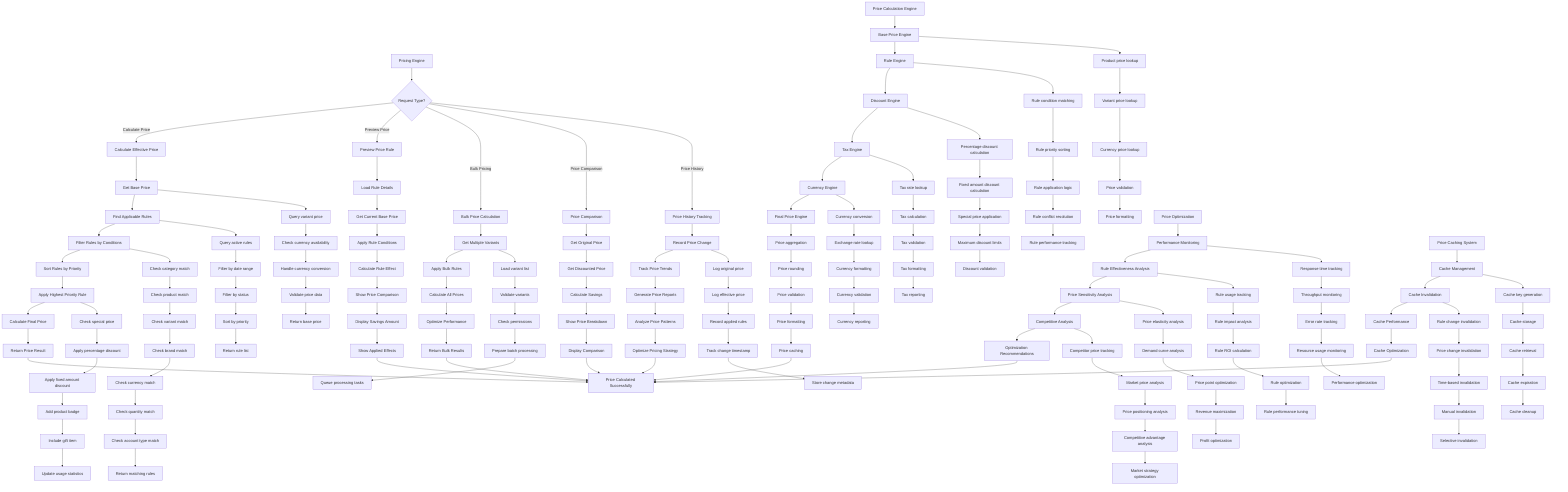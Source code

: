 %% Pricing Engine System
%% View at https://mermaid.live
flowchart TD
  A[Pricing Engine] --> B{Request Type?}
  B -->|Calculate Price| C[Calculate Effective Price]
  B -->|Preview Price| D[Preview Price Rule]
  B -->|Bulk Pricing| E[Bulk Price Calculation]
  B -->|Price Comparison| F[Price Comparison]
  B -->|Price History| G[Price History Tracking]
  
  %% Calculate Effective Price
  C --> C1[Get Base Price]
  C1 --> C2[Find Applicable Rules]
  C2 --> C3[Filter Rules by Conditions]
  C3 --> C4[Sort Rules by Priority]
  C4 --> C5[Apply Highest Priority Rule]
  C5 --> C6[Calculate Final Price]
  C6 --> C7[Return Price Result]
  
  %% Get Base Price
  C1 --> C1A[Query variant price]
  C1A --> C1B[Check currency availability]
  C1B --> C1C[Handle currency conversion]
  C1C --> C1D[Validate price data]
  C1D --> C1E[Return base price]
  
  %% Find Applicable Rules
  C2 --> C2A[Query active rules]
  C2A --> C2B[Filter by date range]
  C2B --> C2C[Filter by status]
  C2C --> C2D[Sort by priority]
  C2D --> C2E[Return rule list]
  
  %% Filter Rules by Conditions
  C3 --> C3A[Check category match]
  C3A --> C3B[Check product match]
  C3B --> C3C[Check variant match]
  C3C --> C3D[Check brand match]
  C3D --> C3E[Check currency match]
  C3E --> C3F[Check quantity match]
  C3F --> C3G[Check account type match]
  C3G --> C3H[Return matching rules]
  
  %% Apply Rule Effects
  C5 --> C5A[Check special price]
  C5A --> C5B[Apply percentage discount]
  C5B --> C5C[Apply fixed amount discount]
  C5C --> C5D[Add product badge]
  C5D --> C5E[Include gift item]
  C5E --> C5F[Update usage statistics]
  
  %% Preview Price Rule
  D --> D1[Load Rule Details]
  D1 --> D2[Get Current Base Price]
  D2 --> D3[Apply Rule Conditions]
  D3 --> D4[Calculate Rule Effect]
  D4 --> D5[Show Price Comparison]
  D5 --> D6[Display Savings Amount]
  D6 --> D7[Show Applied Effects]
  
  %% Bulk Price Calculation
  E --> E1[Get Multiple Variants]
  E1 --> E2[Apply Bulk Rules]
  E2 --> E3[Calculate All Prices]
  E3 --> E4[Optimize Performance]
  E4 --> E5[Return Bulk Results]
  
  %% Bulk Processing
  E1 --> E1A[Load variant list]
  E1A --> E1B[Validate variants]
  E1B --> E1C[Check permissions]
  E1C --> E1D[Prepare batch processing]
  E1D --> E1E[Queue processing tasks]
  
  %% Price Comparison
  F --> F1[Get Original Price]
  F1 --> F2[Get Discounted Price]
  F2 --> F3[Calculate Savings]
  F3 --> F4[Show Price Breakdown]
  F4 --> F5[Display Comparison]
  
  %% Price History Tracking
  G --> G1[Record Price Change]
  G1 --> G2[Track Price Trends]
  G2 --> G3[Generate Price Reports]
  G3 --> G4[Analyze Price Patterns]
  G4 --> G5[Optimize Pricing Strategy]
  
  %% Price Change Recording
  G1 --> G1A[Log original price]
  G1A --> G1B[Log effective price]
  G1B --> G1C[Record applied rules]
  G1C --> G1D[Track change timestamp]
  G1D --> G1E[Store change metadata]
  
  %% Price Calculation Engine
  H[Price Calculation Engine] --> I[Base Price Engine]
  I --> J[Rule Engine]
  J --> K[Discount Engine]
  K --> L[Tax Engine]
  L --> M[Currency Engine]
  M --> N[Final Price Engine]
  
  %% Base Price Engine
  I --> I1[Product price lookup]
  I1 --> I2[Variant price lookup]
  I2 --> I3[Currency price lookup]
  I3 --> I4[Price validation]
  I4 --> I5[Price formatting]
  
  %% Rule Engine
  J --> J1[Rule condition matching]
  J1 --> J2[Rule priority sorting]
  J2 --> J3[Rule application logic]
  J3 --> J4[Rule conflict resolution]
  J4 --> J5[Rule performance tracking]
  
  %% Discount Engine
  K --> K1[Percentage discount calculation]
  K1 --> K2[Fixed amount discount calculation]
  K2 --> K3[Special price application]
  K3 --> K4[Maximum discount limits]
  K4 --> K5[Discount validation]
  
  %% Tax Engine
  L --> L1[Tax rate lookup]
  L1 --> L2[Tax calculation]
  L2 --> L3[Tax validation]
  L3 --> L4[Tax formatting]
  L4 --> L5[Tax reporting]
  
  %% Currency Engine
  M --> M1[Currency conversion]
  M1 --> M2[Exchange rate lookup]
  M2 --> M3[Currency formatting]
  M3 --> M4[Currency validation]
  M4 --> M5[Currency reporting]
  
  %% Final Price Engine
  N --> N1[Price aggregation]
  N1 --> N2[Price rounding]
  N2 --> N3[Price validation]
  N3 --> N4[Price formatting]
  N4 --> N5[Price caching]
  
  %% Price Optimization
  O[Price Optimization] --> P[Performance Monitoring]
  P --> Q[Rule Effectiveness Analysis]
  Q --> R[Price Sensitivity Analysis]
  R --> S[Competitive Analysis]
  S --> T[Optimization Recommendations]
  
  %% Performance Monitoring
  P --> P1[Response time tracking]
  P1 --> P2[Throughput monitoring]
  P2 --> P3[Error rate tracking]
  P3 --> P4[Resource usage monitoring]
  P4 --> P5[Performance optimization]
  
  %% Rule Effectiveness Analysis
  Q --> Q1[Rule usage tracking]
  Q1 --> Q2[Rule impact analysis]
  Q2 --> Q3[Rule ROI calculation]
  Q3 --> Q4[Rule optimization]
  Q4 --> Q5[Rule performance tuning]
  
  %% Price Sensitivity Analysis
  R --> R1[Price elasticity analysis]
  R1 --> R2[Demand curve analysis]
  R2 --> R3[Price point optimization]
  R3 --> R4[Revenue maximization]
  R4 --> R5[Profit optimization]
  
  %% Competitive Analysis
  S --> S1[Competitor price tracking]
  S1 --> S2[Market price analysis]
  S2 --> S3[Price positioning analysis]
  S3 --> S4[Competitive advantage analysis]
  S4 --> S5[Market strategy optimization]
  
  %% Price Caching System
  U[Price Caching System] --> V[Cache Management]
  V --> W[Cache Invalidation]
  W --> X[Cache Performance]
  X --> Y[Cache Optimization]
  
  %% Cache Management
  V --> V1[Cache key generation]
  V1 --> V2[Cache storage]
  V2 --> V3[Cache retrieval]
  V3 --> V4[Cache expiration]
  V4 --> V5[Cache cleanup]
  
  %% Cache Invalidation
  W --> W1[Rule change invalidation]
  W1 --> W2[Price change invalidation]
  W2 --> W3[Time-based invalidation]
  W3 --> W4[Manual invalidation]
  W4 --> W5[Selective invalidation]
  
  %% End points
  C7 --> Z[Price Calculated Successfully]
  D7 --> Z
  E5 --> Z
  F5 --> Z
  G5 --> Z
  N5 --> Z
  T --> Z
  Y --> Z
